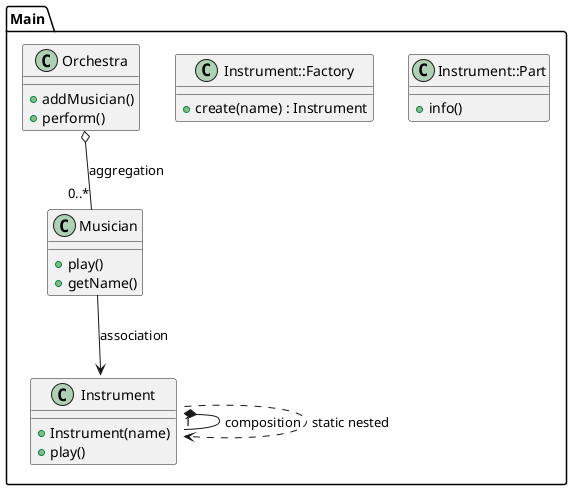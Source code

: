 @startuml
class Main.Instrument {
  +Instrument(name)
  +play()
}

class "Main.Instrument::Part" {
  +info()
}

class "Main.Instrument::Factory" {
  +create(name) : Instrument
}

class Main.Musician {
  +play()
  +getName()
}

class Main.Orchestra {
  +addMusician()
  +perform()
}

Main.Instrument *-- "1" Main.Instrument::Part : composition
Main.Instrument ..> Main.Instrument::Factory : static nested
Main.Musician --> Main.Instrument : association
Main.Orchestra o-- "0..*" Main.Musician : aggregation
@enduml
